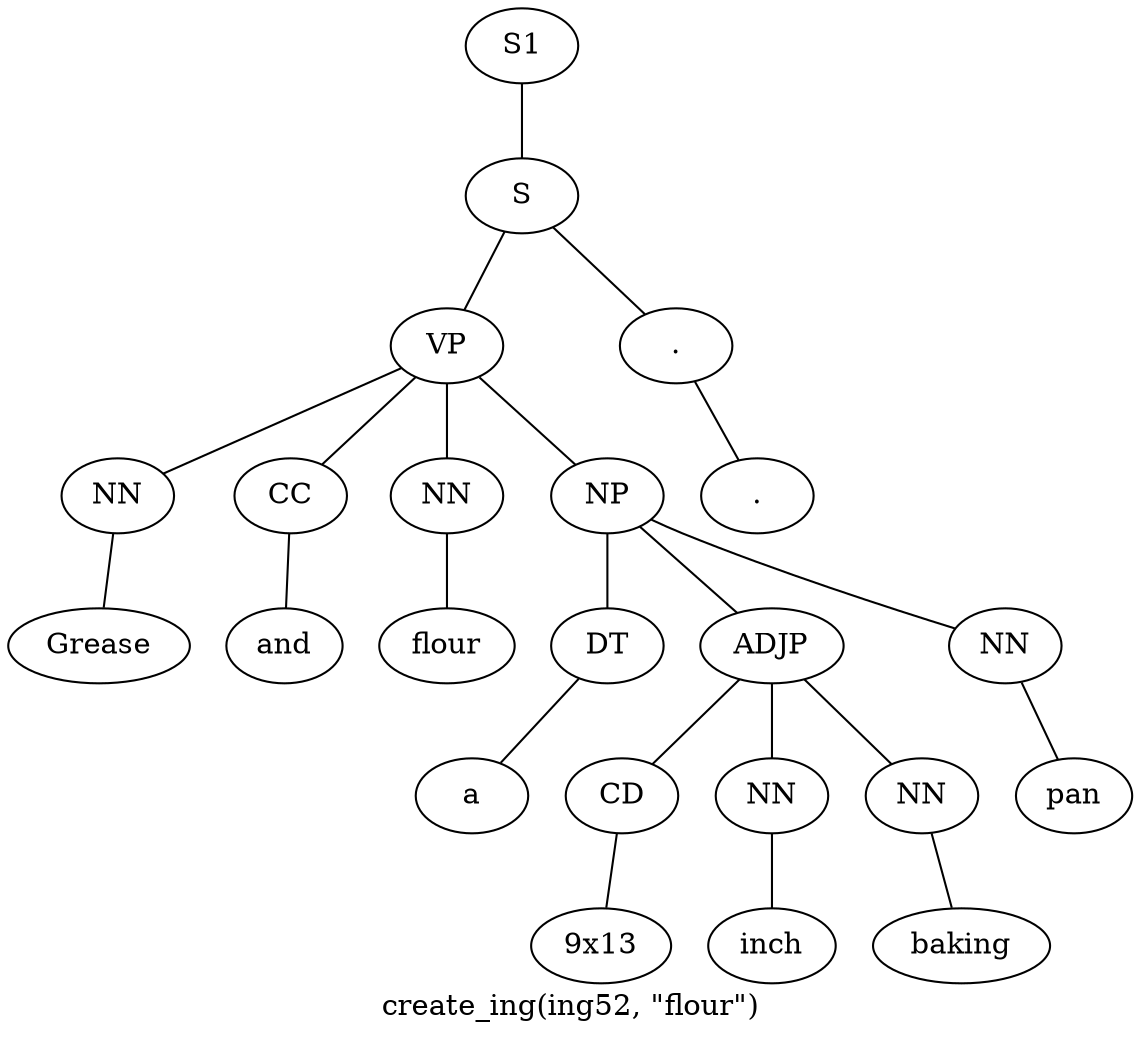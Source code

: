 graph SyntaxGraph {
	label = "create_ing(ing52, \"flour\")";
	Node0 [label="S1"];
	Node1 [label="S"];
	Node2 [label="VP"];
	Node3 [label="NN"];
	Node4 [label="Grease"];
	Node5 [label="CC"];
	Node6 [label="and"];
	Node7 [label="NN"];
	Node8 [label="flour"];
	Node9 [label="NP"];
	Node10 [label="DT"];
	Node11 [label="a"];
	Node12 [label="ADJP"];
	Node13 [label="CD"];
	Node14 [label="9x13"];
	Node15 [label="NN"];
	Node16 [label="inch"];
	Node17 [label="NN"];
	Node18 [label="baking"];
	Node19 [label="NN"];
	Node20 [label="pan"];
	Node21 [label="."];
	Node22 [label="."];

	Node0 -- Node1;
	Node1 -- Node2;
	Node1 -- Node21;
	Node2 -- Node3;
	Node2 -- Node5;
	Node2 -- Node7;
	Node2 -- Node9;
	Node3 -- Node4;
	Node5 -- Node6;
	Node7 -- Node8;
	Node9 -- Node10;
	Node9 -- Node12;
	Node9 -- Node19;
	Node10 -- Node11;
	Node12 -- Node13;
	Node12 -- Node15;
	Node12 -- Node17;
	Node13 -- Node14;
	Node15 -- Node16;
	Node17 -- Node18;
	Node19 -- Node20;
	Node21 -- Node22;
}